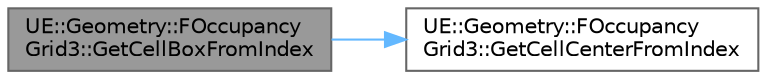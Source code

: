 digraph "UE::Geometry::FOccupancyGrid3::GetCellBoxFromIndex"
{
 // INTERACTIVE_SVG=YES
 // LATEX_PDF_SIZE
  bgcolor="transparent";
  edge [fontname=Helvetica,fontsize=10,labelfontname=Helvetica,labelfontsize=10];
  node [fontname=Helvetica,fontsize=10,shape=box,height=0.2,width=0.4];
  rankdir="LR";
  Node1 [id="Node000001",label="UE::Geometry::FOccupancy\lGrid3::GetCellBoxFromIndex",height=0.2,width=0.4,color="gray40", fillcolor="grey60", style="filled", fontcolor="black",tooltip="Given an index into the occupancy grid, returns the bbox that represents the cell in the winding numb..."];
  Node1 -> Node2 [id="edge1_Node000001_Node000002",color="steelblue1",style="solid",tooltip=" "];
  Node2 [id="Node000002",label="UE::Geometry::FOccupancy\lGrid3::GetCellCenterFromIndex",height=0.2,width=0.4,color="grey40", fillcolor="white", style="filled",URL="$d7/df2/structUE_1_1Geometry_1_1FOccupancyGrid3.html#aff8015593cc43da00652beb743215f2f",tooltip="Given an index into the occupancy grid, returns the midpoint of the bbox that represents the matching..."];
}

